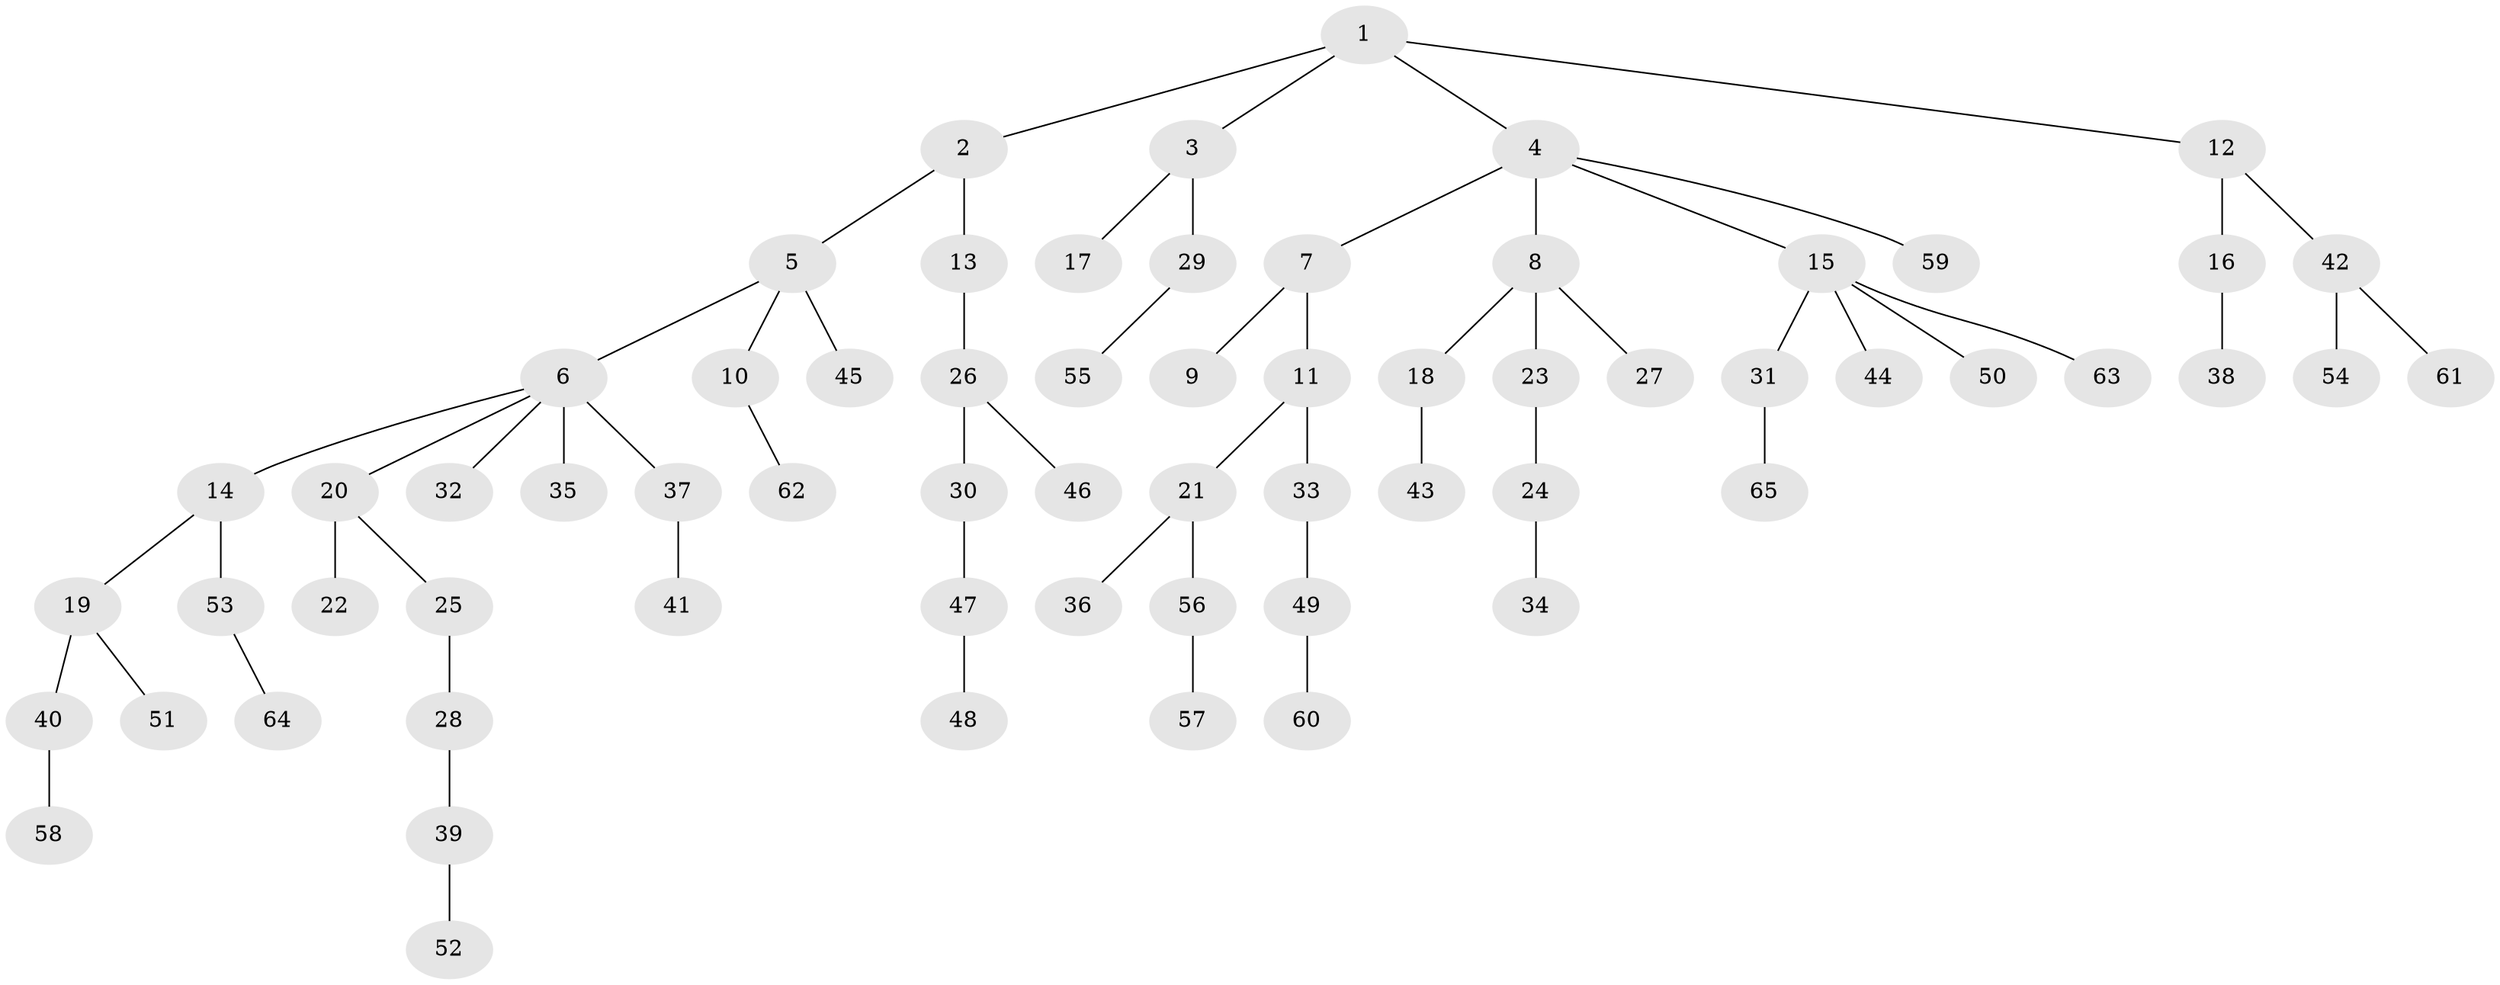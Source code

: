 // original degree distribution, {7: 0.015503875968992248, 3: 0.13178294573643412, 6: 0.015503875968992248, 5: 0.03875968992248062, 4: 0.06976744186046512, 1: 0.5426356589147286, 2: 0.18604651162790697}
// Generated by graph-tools (version 1.1) at 2025/36/03/09/25 02:36:49]
// undirected, 65 vertices, 64 edges
graph export_dot {
graph [start="1"]
  node [color=gray90,style=filled];
  1;
  2;
  3;
  4;
  5;
  6;
  7;
  8;
  9;
  10;
  11;
  12;
  13;
  14;
  15;
  16;
  17;
  18;
  19;
  20;
  21;
  22;
  23;
  24;
  25;
  26;
  27;
  28;
  29;
  30;
  31;
  32;
  33;
  34;
  35;
  36;
  37;
  38;
  39;
  40;
  41;
  42;
  43;
  44;
  45;
  46;
  47;
  48;
  49;
  50;
  51;
  52;
  53;
  54;
  55;
  56;
  57;
  58;
  59;
  60;
  61;
  62;
  63;
  64;
  65;
  1 -- 2 [weight=1.0];
  1 -- 3 [weight=1.0];
  1 -- 4 [weight=1.0];
  1 -- 12 [weight=1.0];
  2 -- 5 [weight=1.0];
  2 -- 13 [weight=2.0];
  3 -- 17 [weight=1.0];
  3 -- 29 [weight=2.0];
  4 -- 7 [weight=1.0];
  4 -- 8 [weight=1.0];
  4 -- 15 [weight=1.0];
  4 -- 59 [weight=1.0];
  5 -- 6 [weight=1.0];
  5 -- 10 [weight=1.0];
  5 -- 45 [weight=1.0];
  6 -- 14 [weight=1.0];
  6 -- 20 [weight=1.0];
  6 -- 32 [weight=1.0];
  6 -- 35 [weight=2.0];
  6 -- 37 [weight=1.0];
  7 -- 9 [weight=2.0];
  7 -- 11 [weight=1.0];
  8 -- 18 [weight=1.0];
  8 -- 23 [weight=1.0];
  8 -- 27 [weight=1.0];
  10 -- 62 [weight=1.0];
  11 -- 21 [weight=1.0];
  11 -- 33 [weight=1.0];
  12 -- 16 [weight=1.0];
  12 -- 42 [weight=1.0];
  13 -- 26 [weight=1.0];
  14 -- 19 [weight=1.0];
  14 -- 53 [weight=1.0];
  15 -- 31 [weight=1.0];
  15 -- 44 [weight=1.0];
  15 -- 50 [weight=1.0];
  15 -- 63 [weight=1.0];
  16 -- 38 [weight=3.0];
  18 -- 43 [weight=1.0];
  19 -- 40 [weight=2.0];
  19 -- 51 [weight=1.0];
  20 -- 22 [weight=2.0];
  20 -- 25 [weight=1.0];
  21 -- 36 [weight=1.0];
  21 -- 56 [weight=1.0];
  23 -- 24 [weight=1.0];
  24 -- 34 [weight=1.0];
  25 -- 28 [weight=1.0];
  26 -- 30 [weight=2.0];
  26 -- 46 [weight=1.0];
  28 -- 39 [weight=1.0];
  29 -- 55 [weight=1.0];
  30 -- 47 [weight=1.0];
  31 -- 65 [weight=1.0];
  33 -- 49 [weight=1.0];
  37 -- 41 [weight=1.0];
  39 -- 52 [weight=1.0];
  40 -- 58 [weight=1.0];
  42 -- 54 [weight=1.0];
  42 -- 61 [weight=1.0];
  47 -- 48 [weight=1.0];
  49 -- 60 [weight=2.0];
  53 -- 64 [weight=1.0];
  56 -- 57 [weight=1.0];
}

